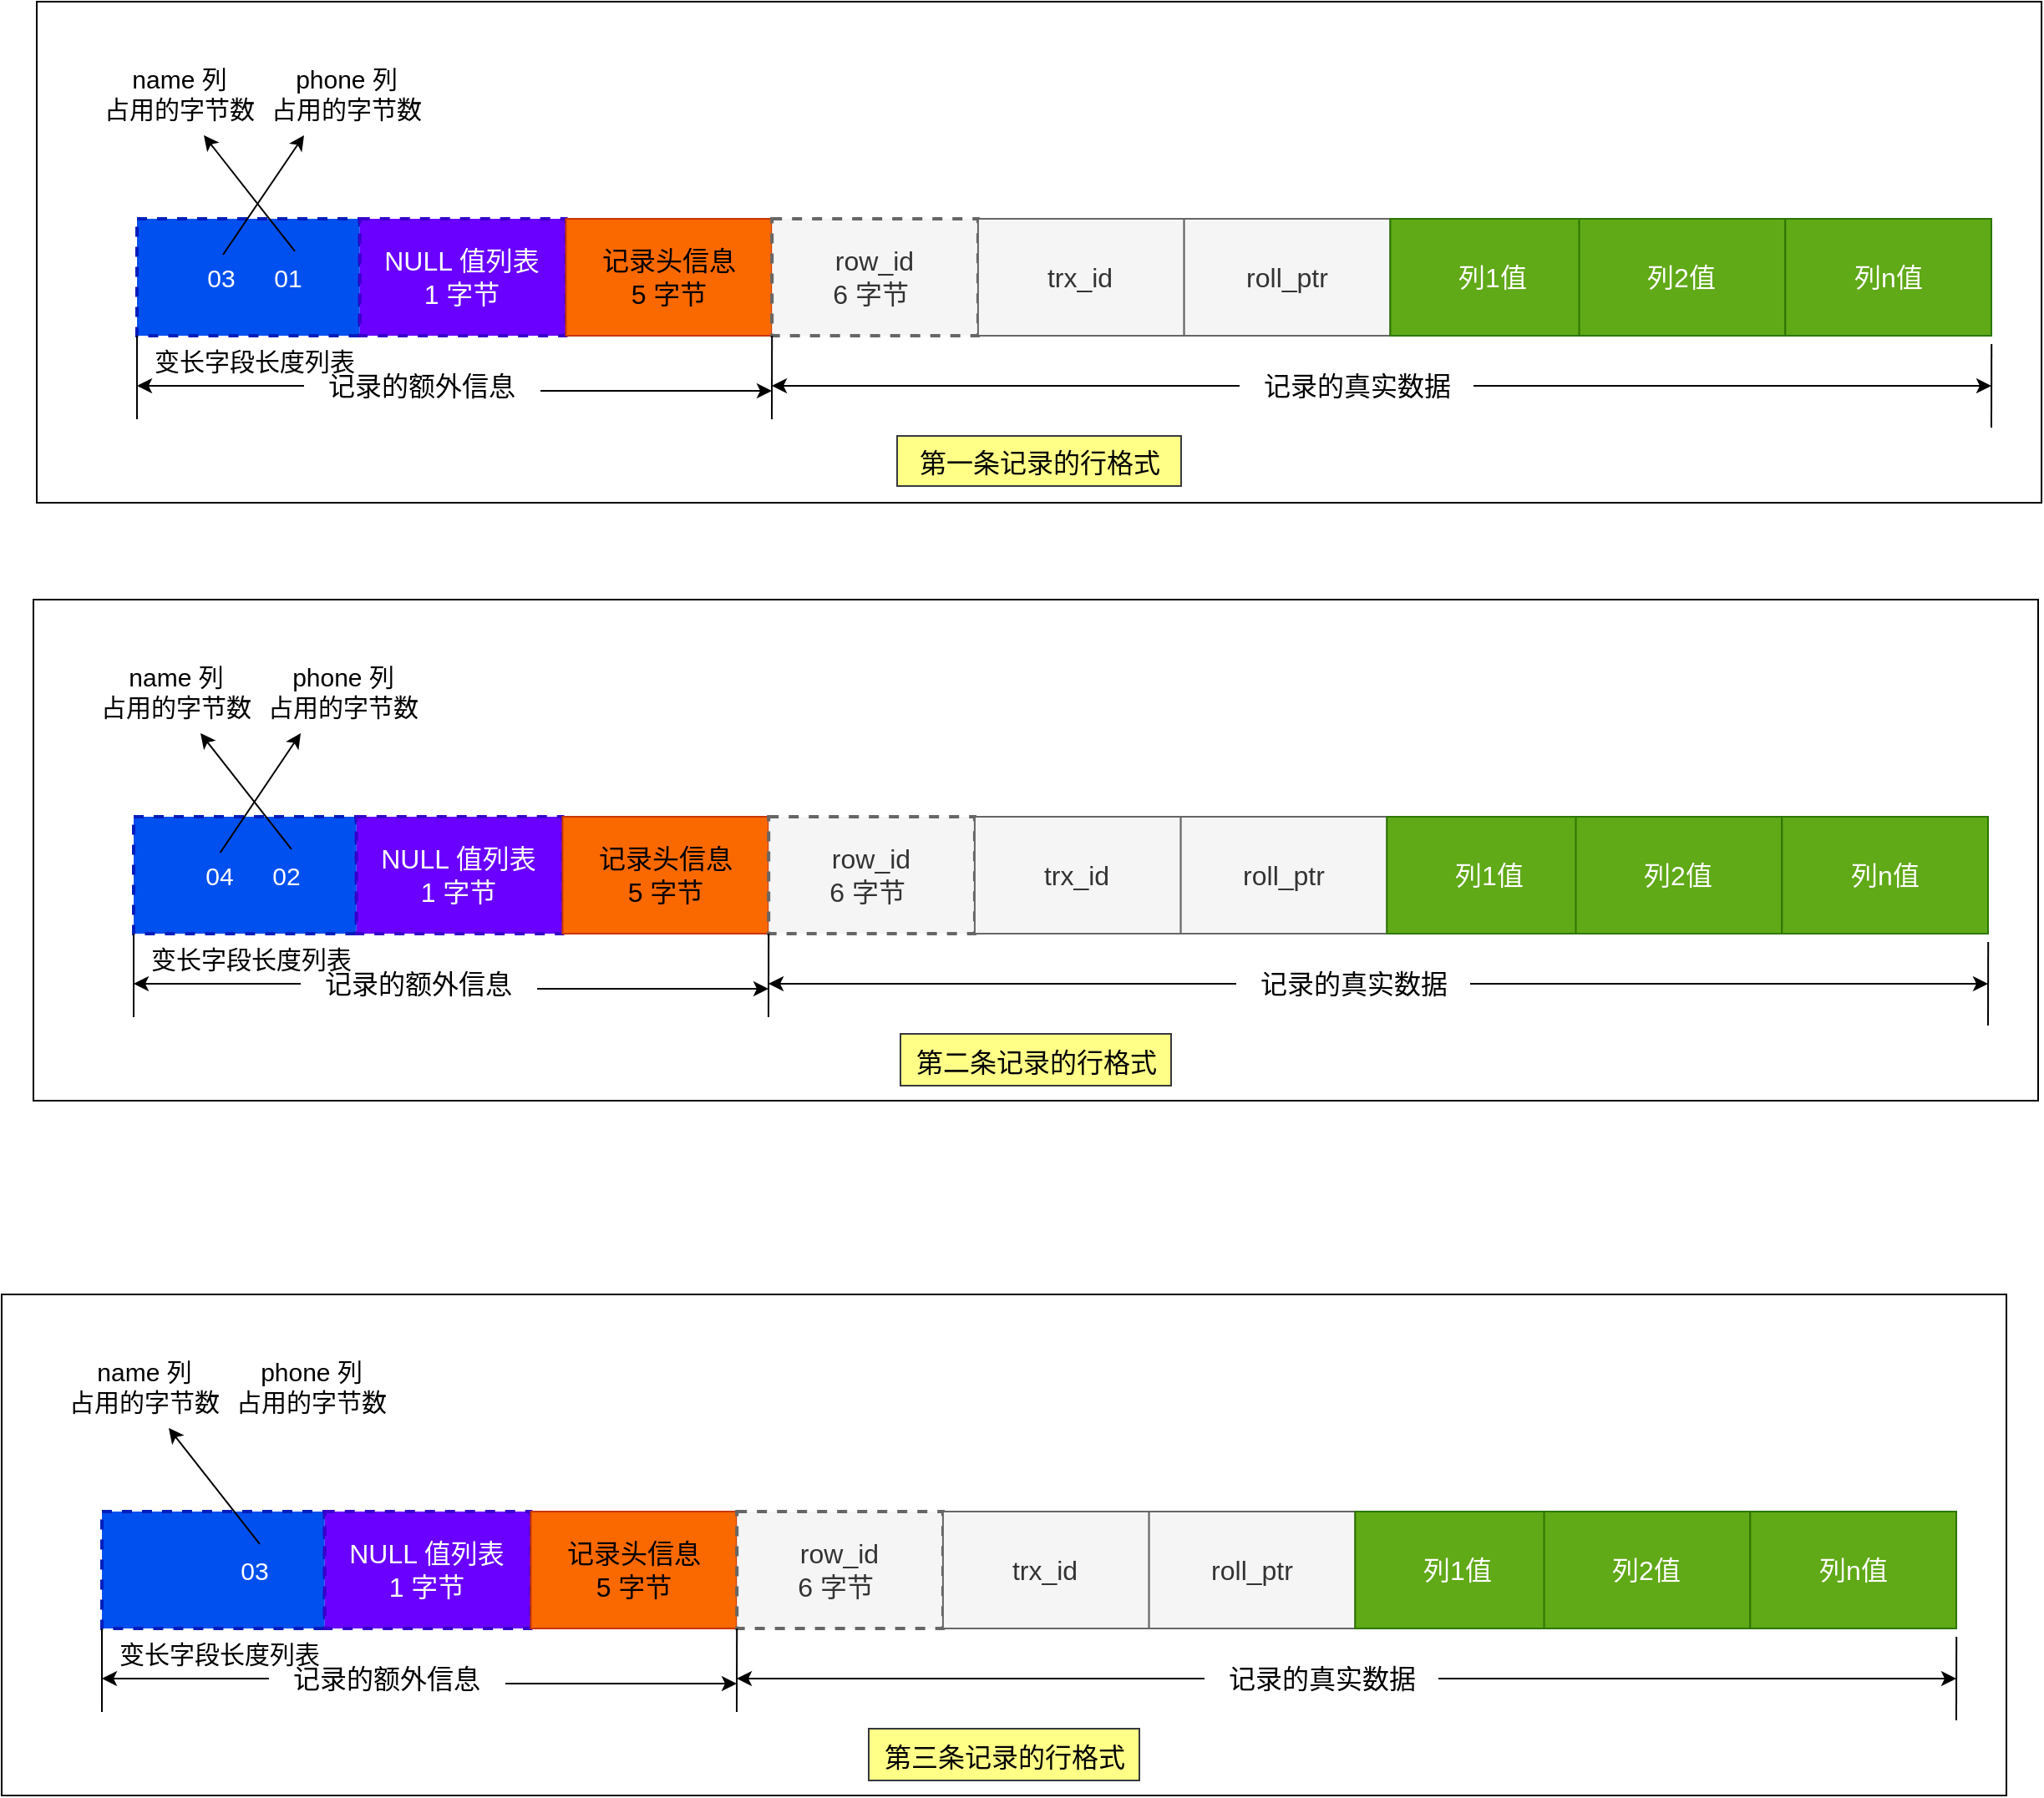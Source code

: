 <mxfile version="20.6.0" type="github">
  <diagram id="TFU0vqkp-2IsttmCBBWK" name="第 1 页">
    <mxGraphModel dx="2311" dy="1909" grid="0" gridSize="10" guides="1" tooltips="1" connect="1" arrows="1" fold="1" page="1" pageScale="1" pageWidth="827" pageHeight="1169" math="0" shadow="0">
      <root>
        <mxCell id="0" />
        <mxCell id="1" parent="0" />
        <mxCell id="m-IsovbwXnfLOHWnZobj-20" value="" style="rounded=0;whiteSpace=wrap;html=1;labelBackgroundColor=none;fontSize=15;fontColor=#FFFFFF;" vertex="1" parent="1">
          <mxGeometry x="-20" y="-10" width="1200" height="300" as="geometry" />
        </mxCell>
        <mxCell id="m-IsovbwXnfLOHWnZobj-1" value="" style="rounded=0;whiteSpace=wrap;html=1;dashed=1;fontSize=16;strokeWidth=2;fillColor=#0050ef;fontColor=#ffffff;strokeColor=#001DBC;" vertex="1" parent="1">
          <mxGeometry x="40" y="120" width="133.36" height="70" as="geometry" />
        </mxCell>
        <mxCell id="m-IsovbwXnfLOHWnZobj-2" value="NULL 值列表&lt;br style=&quot;font-size: 16px;&quot;&gt;1 字节" style="rounded=0;whiteSpace=wrap;html=1;dashed=1;fontSize=16;strokeWidth=2;fillColor=#6a00ff;fontColor=#ffffff;strokeColor=#3700CC;" vertex="1" parent="1">
          <mxGeometry x="173.364" y="120" width="123.364" height="70" as="geometry" />
        </mxCell>
        <mxCell id="m-IsovbwXnfLOHWnZobj-3" value="记录头信息&lt;br style=&quot;font-size: 16px;&quot;&gt;5 字节" style="rounded=0;whiteSpace=wrap;html=1;fontSize=16;fillColor=#fa6800;fontColor=#000000;strokeColor=#C73500;" vertex="1" parent="1">
          <mxGeometry x="296.729" y="120" width="123.364" height="70" as="geometry" />
        </mxCell>
        <mxCell id="m-IsovbwXnfLOHWnZobj-4" value="row_id&lt;br style=&quot;font-size: 16px;&quot;&gt;6 字节&amp;nbsp;" style="rounded=0;whiteSpace=wrap;html=1;dashed=1;fontSize=16;fillColor=#f5f5f5;fontColor=#333333;strokeColor=#666666;strokeWidth=2;" vertex="1" parent="1">
          <mxGeometry x="420.093" y="120" width="123.364" height="70" as="geometry" />
        </mxCell>
        <mxCell id="m-IsovbwXnfLOHWnZobj-5" value="trx_id" style="rounded=0;whiteSpace=wrap;html=1;fontSize=16;fillColor=#f5f5f5;fontColor=#333333;strokeColor=#666666;" vertex="1" parent="1">
          <mxGeometry x="543.458" y="120" width="123.364" height="70" as="geometry" />
        </mxCell>
        <mxCell id="m-IsovbwXnfLOHWnZobj-6" value="roll_ptr" style="rounded=0;whiteSpace=wrap;html=1;fontSize=16;fillColor=#f5f5f5;fontColor=#333333;strokeColor=#666666;" vertex="1" parent="1">
          <mxGeometry x="666.822" y="120" width="123.364" height="70" as="geometry" />
        </mxCell>
        <mxCell id="m-IsovbwXnfLOHWnZobj-7" value="列1值" style="rounded=0;whiteSpace=wrap;html=1;fontSize=16;fillColor=#60a917;fontColor=#ffffff;strokeColor=#2D7600;" vertex="1" parent="1">
          <mxGeometry x="790.187" y="120" width="123.364" height="70" as="geometry" />
        </mxCell>
        <mxCell id="m-IsovbwXnfLOHWnZobj-8" value="列2值" style="rounded=0;whiteSpace=wrap;html=1;fontSize=16;fillColor=#60a917;fontColor=#ffffff;strokeColor=#2D7600;" vertex="1" parent="1">
          <mxGeometry x="903.271" y="120" width="123.364" height="70" as="geometry" />
        </mxCell>
        <mxCell id="m-IsovbwXnfLOHWnZobj-9" value="列n值" style="rounded=0;whiteSpace=wrap;html=1;fontSize=16;fillColor=#60a917;fontColor=#ffffff;strokeColor=#2D7600;" vertex="1" parent="1">
          <mxGeometry x="1026.636" y="120" width="123.364" height="70" as="geometry" />
        </mxCell>
        <mxCell id="m-IsovbwXnfLOHWnZobj-10" value="" style="endArrow=none;html=1;rounded=0;fontSize=16;entryX=0;entryY=1;entryDx=0;entryDy=0;" edge="1" parent="1" target="m-IsovbwXnfLOHWnZobj-1">
          <mxGeometry width="50" height="50" relative="1" as="geometry">
            <mxPoint x="40" y="240" as="sourcePoint" />
            <mxPoint x="90" y="220" as="targetPoint" />
          </mxGeometry>
        </mxCell>
        <mxCell id="m-IsovbwXnfLOHWnZobj-11" value="" style="endArrow=none;html=1;rounded=0;fontSize=16;entryX=1;entryY=1;entryDx=0;entryDy=0;" edge="1" parent="1" target="m-IsovbwXnfLOHWnZobj-3">
          <mxGeometry width="50" height="50" relative="1" as="geometry">
            <mxPoint x="420" y="240" as="sourcePoint" />
            <mxPoint x="500" y="230" as="targetPoint" />
          </mxGeometry>
        </mxCell>
        <mxCell id="m-IsovbwXnfLOHWnZobj-12" value="记录的额外信息" style="text;html=1;align=center;verticalAlign=middle;resizable=0;points=[];autosize=1;strokeColor=none;fillColor=none;fontSize=16;" vertex="1" parent="1">
          <mxGeometry x="140" y="205" width="140" height="30" as="geometry" />
        </mxCell>
        <mxCell id="m-IsovbwXnfLOHWnZobj-13" value="" style="endArrow=none;html=1;rounded=0;fontSize=16;entryX=1;entryY=1;entryDx=0;entryDy=0;" edge="1" parent="1">
          <mxGeometry width="50" height="50" relative="1" as="geometry">
            <mxPoint x="1150" y="245" as="sourcePoint" />
            <mxPoint x="1150.093" y="195" as="targetPoint" />
          </mxGeometry>
        </mxCell>
        <mxCell id="m-IsovbwXnfLOHWnZobj-14" value="记录的真实数据" style="text;html=1;align=center;verticalAlign=middle;resizable=0;points=[];autosize=1;strokeColor=none;fillColor=none;fontSize=16;" vertex="1" parent="1">
          <mxGeometry x="700" y="205" width="140" height="30" as="geometry" />
        </mxCell>
        <mxCell id="m-IsovbwXnfLOHWnZobj-15" value="" style="endArrow=classic;html=1;rounded=0;fontSize=16;exitX=1.011;exitY=0.6;exitDx=0;exitDy=0;exitPerimeter=0;" edge="1" parent="1" source="m-IsovbwXnfLOHWnZobj-12">
          <mxGeometry width="50" height="50" relative="1" as="geometry">
            <mxPoint x="330" y="340" as="sourcePoint" />
            <mxPoint x="420" y="223" as="targetPoint" />
          </mxGeometry>
        </mxCell>
        <mxCell id="m-IsovbwXnfLOHWnZobj-16" value="" style="endArrow=classic;html=1;rounded=0;fontSize=16;" edge="1" parent="1" source="m-IsovbwXnfLOHWnZobj-12">
          <mxGeometry width="50" height="50" relative="1" as="geometry">
            <mxPoint x="140" y="350" as="sourcePoint" />
            <mxPoint x="40" y="220" as="targetPoint" />
          </mxGeometry>
        </mxCell>
        <mxCell id="m-IsovbwXnfLOHWnZobj-17" value="" style="endArrow=classic;html=1;rounded=0;fontSize=16;" edge="1" parent="1" source="m-IsovbwXnfLOHWnZobj-14">
          <mxGeometry width="50" height="50" relative="1" as="geometry">
            <mxPoint x="650" y="340" as="sourcePoint" />
            <mxPoint x="420" y="220" as="targetPoint" />
          </mxGeometry>
        </mxCell>
        <mxCell id="m-IsovbwXnfLOHWnZobj-18" value="" style="endArrow=classic;html=1;rounded=0;fontSize=16;" edge="1" parent="1" source="m-IsovbwXnfLOHWnZobj-14">
          <mxGeometry width="50" height="50" relative="1" as="geometry">
            <mxPoint x="1050" y="270" as="sourcePoint" />
            <mxPoint x="1150" y="220" as="targetPoint" />
          </mxGeometry>
        </mxCell>
        <mxCell id="m-IsovbwXnfLOHWnZobj-19" value="变长字段长度列表" style="text;html=1;align=center;verticalAlign=middle;resizable=0;points=[];autosize=1;strokeColor=none;fillColor=none;fontSize=15;" vertex="1" parent="1">
          <mxGeometry x="40" y="190" width="140" height="30" as="geometry" />
        </mxCell>
        <mxCell id="m-IsovbwXnfLOHWnZobj-22" value="" style="endArrow=classic;html=1;rounded=0;fontSize=15;fontColor=#FFFFFF;exitX=0.538;exitY=0.05;exitDx=0;exitDy=0;exitPerimeter=0;" edge="1" parent="1" source="m-IsovbwXnfLOHWnZobj-23">
          <mxGeometry width="50" height="50" relative="1" as="geometry">
            <mxPoint x="130" y="-40" as="sourcePoint" />
            <mxPoint x="140" y="70" as="targetPoint" />
          </mxGeometry>
        </mxCell>
        <mxCell id="m-IsovbwXnfLOHWnZobj-23" value="03" style="text;html=1;align=center;verticalAlign=middle;resizable=0;points=[];autosize=1;strokeColor=none;fillColor=none;fontSize=15;fontColor=#FFFFFF;labelBackgroundColor=none;" vertex="1" parent="1">
          <mxGeometry x="70" y="140" width="40" height="30" as="geometry" />
        </mxCell>
        <mxCell id="m-IsovbwXnfLOHWnZobj-24" value="01" style="text;html=1;align=center;verticalAlign=middle;resizable=0;points=[];autosize=1;strokeColor=none;fillColor=none;fontSize=15;fontColor=#FFFFFF;labelBackgroundColor=none;" vertex="1" parent="1">
          <mxGeometry x="110" y="140" width="40" height="30" as="geometry" />
        </mxCell>
        <mxCell id="m-IsovbwXnfLOHWnZobj-25" value="phone 列&lt;br&gt;占用的字节数" style="text;html=1;align=center;verticalAlign=middle;resizable=0;points=[];autosize=1;strokeColor=none;fillColor=none;fontSize=15;fontColor=#000000;labelBackgroundColor=none;" vertex="1" parent="1">
          <mxGeometry x="110" y="20" width="110" height="50" as="geometry" />
        </mxCell>
        <mxCell id="m-IsovbwXnfLOHWnZobj-26" value="" style="endArrow=classic;html=1;rounded=0;fontSize=15;fontColor=#000000;exitX=0.613;exitY=-0.017;exitDx=0;exitDy=0;exitPerimeter=0;" edge="1" parent="1" source="m-IsovbwXnfLOHWnZobj-24">
          <mxGeometry width="50" height="50" relative="1" as="geometry">
            <mxPoint x="380" y="80" as="sourcePoint" />
            <mxPoint x="80" y="70" as="targetPoint" />
          </mxGeometry>
        </mxCell>
        <mxCell id="m-IsovbwXnfLOHWnZobj-27" value="name 列&lt;br&gt;占用的字节数" style="text;html=1;align=center;verticalAlign=middle;resizable=0;points=[];autosize=1;strokeColor=none;fillColor=none;fontSize=15;fontColor=#000000;labelBackgroundColor=none;" vertex="1" parent="1">
          <mxGeometry x="10" y="20" width="110" height="50" as="geometry" />
        </mxCell>
        <mxCell id="m-IsovbwXnfLOHWnZobj-28" value="&lt;span style=&quot;caret-color: rgb(184, 191, 198); font-family: &amp;quot;Helvetica Neue&amp;quot;, Helvetica, Arial, sans-serif; font-size: 16px; orphans: 4; text-align: start; text-size-adjust: auto;&quot;&gt;第一条记录的行格式&lt;/span&gt;" style="text;html=1;align=center;verticalAlign=middle;resizable=0;points=[];autosize=1;strokeColor=#36393d;fillColor=#ffff88;fontSize=15;labelBackgroundColor=none;" vertex="1" parent="1">
          <mxGeometry x="495" y="250" width="170" height="30" as="geometry" />
        </mxCell>
        <mxCell id="m-IsovbwXnfLOHWnZobj-29" value="" style="rounded=0;whiteSpace=wrap;html=1;labelBackgroundColor=none;fontSize=15;fontColor=#FFFFFF;" vertex="1" parent="1">
          <mxGeometry x="-22" y="348" width="1200" height="300" as="geometry" />
        </mxCell>
        <mxCell id="m-IsovbwXnfLOHWnZobj-30" value="" style="rounded=0;whiteSpace=wrap;html=1;dashed=1;fontSize=16;strokeWidth=2;fillColor=#0050ef;fontColor=#ffffff;strokeColor=#001DBC;" vertex="1" parent="1">
          <mxGeometry x="38" y="478" width="133.36" height="70" as="geometry" />
        </mxCell>
        <mxCell id="m-IsovbwXnfLOHWnZobj-31" value="NULL 值列表&lt;br style=&quot;font-size: 16px;&quot;&gt;1 字节" style="rounded=0;whiteSpace=wrap;html=1;dashed=1;fontSize=16;strokeWidth=2;fillColor=#6a00ff;fontColor=#ffffff;strokeColor=#3700CC;" vertex="1" parent="1">
          <mxGeometry x="171.364" y="478" width="123.364" height="70" as="geometry" />
        </mxCell>
        <mxCell id="m-IsovbwXnfLOHWnZobj-32" value="记录头信息&lt;br style=&quot;font-size: 16px;&quot;&gt;5 字节" style="rounded=0;whiteSpace=wrap;html=1;fontSize=16;fillColor=#fa6800;fontColor=#000000;strokeColor=#C73500;" vertex="1" parent="1">
          <mxGeometry x="294.729" y="478" width="123.364" height="70" as="geometry" />
        </mxCell>
        <mxCell id="m-IsovbwXnfLOHWnZobj-33" value="row_id&lt;br style=&quot;font-size: 16px;&quot;&gt;6 字节&amp;nbsp;" style="rounded=0;whiteSpace=wrap;html=1;dashed=1;fontSize=16;fillColor=#f5f5f5;fontColor=#333333;strokeColor=#666666;strokeWidth=2;" vertex="1" parent="1">
          <mxGeometry x="418.093" y="478" width="123.364" height="70" as="geometry" />
        </mxCell>
        <mxCell id="m-IsovbwXnfLOHWnZobj-34" value="trx_id" style="rounded=0;whiteSpace=wrap;html=1;fontSize=16;fillColor=#f5f5f5;fontColor=#333333;strokeColor=#666666;" vertex="1" parent="1">
          <mxGeometry x="541.458" y="478" width="123.364" height="70" as="geometry" />
        </mxCell>
        <mxCell id="m-IsovbwXnfLOHWnZobj-35" value="roll_ptr" style="rounded=0;whiteSpace=wrap;html=1;fontSize=16;fillColor=#f5f5f5;fontColor=#333333;strokeColor=#666666;" vertex="1" parent="1">
          <mxGeometry x="664.822" y="478" width="123.364" height="70" as="geometry" />
        </mxCell>
        <mxCell id="m-IsovbwXnfLOHWnZobj-36" value="列1值" style="rounded=0;whiteSpace=wrap;html=1;fontSize=16;fillColor=#60a917;fontColor=#ffffff;strokeColor=#2D7600;" vertex="1" parent="1">
          <mxGeometry x="788.187" y="478" width="123.364" height="70" as="geometry" />
        </mxCell>
        <mxCell id="m-IsovbwXnfLOHWnZobj-37" value="列2值" style="rounded=0;whiteSpace=wrap;html=1;fontSize=16;fillColor=#60a917;fontColor=#ffffff;strokeColor=#2D7600;" vertex="1" parent="1">
          <mxGeometry x="901.271" y="478" width="123.364" height="70" as="geometry" />
        </mxCell>
        <mxCell id="m-IsovbwXnfLOHWnZobj-38" value="列n值" style="rounded=0;whiteSpace=wrap;html=1;fontSize=16;fillColor=#60a917;fontColor=#ffffff;strokeColor=#2D7600;" vertex="1" parent="1">
          <mxGeometry x="1024.636" y="478" width="123.364" height="70" as="geometry" />
        </mxCell>
        <mxCell id="m-IsovbwXnfLOHWnZobj-39" value="" style="endArrow=none;html=1;rounded=0;fontSize=16;entryX=0;entryY=1;entryDx=0;entryDy=0;" edge="1" parent="1" target="m-IsovbwXnfLOHWnZobj-30">
          <mxGeometry width="50" height="50" relative="1" as="geometry">
            <mxPoint x="38" y="598" as="sourcePoint" />
            <mxPoint x="88" y="578" as="targetPoint" />
          </mxGeometry>
        </mxCell>
        <mxCell id="m-IsovbwXnfLOHWnZobj-40" value="" style="endArrow=none;html=1;rounded=0;fontSize=16;entryX=1;entryY=1;entryDx=0;entryDy=0;" edge="1" parent="1" target="m-IsovbwXnfLOHWnZobj-32">
          <mxGeometry width="50" height="50" relative="1" as="geometry">
            <mxPoint x="418" y="598" as="sourcePoint" />
            <mxPoint x="498" y="588" as="targetPoint" />
          </mxGeometry>
        </mxCell>
        <mxCell id="m-IsovbwXnfLOHWnZobj-41" value="记录的额外信息" style="text;html=1;align=center;verticalAlign=middle;resizable=0;points=[];autosize=1;strokeColor=none;fillColor=none;fontSize=16;" vertex="1" parent="1">
          <mxGeometry x="138" y="563" width="140" height="30" as="geometry" />
        </mxCell>
        <mxCell id="m-IsovbwXnfLOHWnZobj-42" value="" style="endArrow=none;html=1;rounded=0;fontSize=16;entryX=1;entryY=1;entryDx=0;entryDy=0;" edge="1" parent="1">
          <mxGeometry width="50" height="50" relative="1" as="geometry">
            <mxPoint x="1148" y="603" as="sourcePoint" />
            <mxPoint x="1148.093" y="553" as="targetPoint" />
          </mxGeometry>
        </mxCell>
        <mxCell id="m-IsovbwXnfLOHWnZobj-43" value="记录的真实数据" style="text;html=1;align=center;verticalAlign=middle;resizable=0;points=[];autosize=1;strokeColor=none;fillColor=none;fontSize=16;" vertex="1" parent="1">
          <mxGeometry x="698" y="563" width="140" height="30" as="geometry" />
        </mxCell>
        <mxCell id="m-IsovbwXnfLOHWnZobj-44" value="" style="endArrow=classic;html=1;rounded=0;fontSize=16;exitX=1.011;exitY=0.6;exitDx=0;exitDy=0;exitPerimeter=0;" edge="1" parent="1" source="m-IsovbwXnfLOHWnZobj-41">
          <mxGeometry width="50" height="50" relative="1" as="geometry">
            <mxPoint x="328" y="698" as="sourcePoint" />
            <mxPoint x="418" y="581" as="targetPoint" />
          </mxGeometry>
        </mxCell>
        <mxCell id="m-IsovbwXnfLOHWnZobj-45" value="" style="endArrow=classic;html=1;rounded=0;fontSize=16;" edge="1" parent="1" source="m-IsovbwXnfLOHWnZobj-41">
          <mxGeometry width="50" height="50" relative="1" as="geometry">
            <mxPoint x="138" y="708" as="sourcePoint" />
            <mxPoint x="38" y="578" as="targetPoint" />
          </mxGeometry>
        </mxCell>
        <mxCell id="m-IsovbwXnfLOHWnZobj-46" value="" style="endArrow=classic;html=1;rounded=0;fontSize=16;" edge="1" parent="1" source="m-IsovbwXnfLOHWnZobj-43">
          <mxGeometry width="50" height="50" relative="1" as="geometry">
            <mxPoint x="648" y="698" as="sourcePoint" />
            <mxPoint x="418" y="578" as="targetPoint" />
          </mxGeometry>
        </mxCell>
        <mxCell id="m-IsovbwXnfLOHWnZobj-47" value="" style="endArrow=classic;html=1;rounded=0;fontSize=16;" edge="1" parent="1" source="m-IsovbwXnfLOHWnZobj-43">
          <mxGeometry width="50" height="50" relative="1" as="geometry">
            <mxPoint x="1048" y="628" as="sourcePoint" />
            <mxPoint x="1148" y="578" as="targetPoint" />
          </mxGeometry>
        </mxCell>
        <mxCell id="m-IsovbwXnfLOHWnZobj-48" value="变长字段长度列表" style="text;html=1;align=center;verticalAlign=middle;resizable=0;points=[];autosize=1;strokeColor=none;fillColor=none;fontSize=15;" vertex="1" parent="1">
          <mxGeometry x="38" y="548" width="140" height="30" as="geometry" />
        </mxCell>
        <mxCell id="m-IsovbwXnfLOHWnZobj-49" value="" style="endArrow=classic;html=1;rounded=0;fontSize=15;fontColor=#FFFFFF;exitX=0.538;exitY=0.05;exitDx=0;exitDy=0;exitPerimeter=0;" edge="1" parent="1" source="m-IsovbwXnfLOHWnZobj-50">
          <mxGeometry width="50" height="50" relative="1" as="geometry">
            <mxPoint x="128" y="318" as="sourcePoint" />
            <mxPoint x="138" y="428" as="targetPoint" />
          </mxGeometry>
        </mxCell>
        <mxCell id="m-IsovbwXnfLOHWnZobj-50" value="04" style="text;html=1;align=center;verticalAlign=middle;resizable=0;points=[];autosize=1;strokeColor=none;fillColor=none;fontSize=15;fontColor=#FFFFFF;labelBackgroundColor=none;" vertex="1" parent="1">
          <mxGeometry x="71" y="498" width="35" height="30" as="geometry" />
        </mxCell>
        <mxCell id="m-IsovbwXnfLOHWnZobj-51" value="02" style="text;html=1;align=center;verticalAlign=middle;resizable=0;points=[];autosize=1;strokeColor=none;fillColor=none;fontSize=15;fontColor=#FFFFFF;labelBackgroundColor=none;" vertex="1" parent="1">
          <mxGeometry x="111" y="498" width="35" height="30" as="geometry" />
        </mxCell>
        <mxCell id="m-IsovbwXnfLOHWnZobj-52" value="phone 列&lt;br&gt;占用的字节数" style="text;html=1;align=center;verticalAlign=middle;resizable=0;points=[];autosize=1;strokeColor=none;fillColor=none;fontSize=15;fontColor=#000000;labelBackgroundColor=none;" vertex="1" parent="1">
          <mxGeometry x="108" y="378" width="110" height="50" as="geometry" />
        </mxCell>
        <mxCell id="m-IsovbwXnfLOHWnZobj-53" value="" style="endArrow=classic;html=1;rounded=0;fontSize=15;fontColor=#000000;exitX=0.613;exitY=-0.017;exitDx=0;exitDy=0;exitPerimeter=0;" edge="1" parent="1" source="m-IsovbwXnfLOHWnZobj-51">
          <mxGeometry width="50" height="50" relative="1" as="geometry">
            <mxPoint x="378" y="438" as="sourcePoint" />
            <mxPoint x="78" y="428" as="targetPoint" />
          </mxGeometry>
        </mxCell>
        <mxCell id="m-IsovbwXnfLOHWnZobj-54" value="name 列&lt;br&gt;占用的字节数" style="text;html=1;align=center;verticalAlign=middle;resizable=0;points=[];autosize=1;strokeColor=none;fillColor=none;fontSize=15;fontColor=#000000;labelBackgroundColor=none;" vertex="1" parent="1">
          <mxGeometry x="8" y="378" width="110" height="50" as="geometry" />
        </mxCell>
        <mxCell id="m-IsovbwXnfLOHWnZobj-55" value="&lt;span style=&quot;caret-color: rgb(184, 191, 198); font-family: &amp;quot;Helvetica Neue&amp;quot;, Helvetica, Arial, sans-serif; font-size: 16px; orphans: 4; text-align: start; text-size-adjust: auto;&quot;&gt;第二条记录的行格式&lt;/span&gt;" style="text;html=1;align=center;verticalAlign=middle;resizable=0;points=[];autosize=1;strokeColor=#36393d;fillColor=#ffff88;fontSize=15;labelBackgroundColor=none;" vertex="1" parent="1">
          <mxGeometry x="497" y="608" width="162" height="31" as="geometry" />
        </mxCell>
        <mxCell id="m-IsovbwXnfLOHWnZobj-56" value="" style="rounded=0;whiteSpace=wrap;html=1;labelBackgroundColor=none;fontSize=15;fontColor=#FFFFFF;" vertex="1" parent="1">
          <mxGeometry x="-41" y="764" width="1200" height="300" as="geometry" />
        </mxCell>
        <mxCell id="m-IsovbwXnfLOHWnZobj-57" value="" style="rounded=0;whiteSpace=wrap;html=1;dashed=1;fontSize=16;strokeWidth=2;fillColor=#0050ef;fontColor=#ffffff;strokeColor=#001DBC;" vertex="1" parent="1">
          <mxGeometry x="19" y="894" width="133.36" height="70" as="geometry" />
        </mxCell>
        <mxCell id="m-IsovbwXnfLOHWnZobj-58" value="NULL 值列表&lt;br style=&quot;font-size: 16px;&quot;&gt;1 字节" style="rounded=0;whiteSpace=wrap;html=1;dashed=1;fontSize=16;strokeWidth=2;fillColor=#6a00ff;fontColor=#ffffff;strokeColor=#3700CC;" vertex="1" parent="1">
          <mxGeometry x="152.364" y="894" width="123.364" height="70" as="geometry" />
        </mxCell>
        <mxCell id="m-IsovbwXnfLOHWnZobj-59" value="记录头信息&lt;br style=&quot;font-size: 16px;&quot;&gt;5 字节" style="rounded=0;whiteSpace=wrap;html=1;fontSize=16;fillColor=#fa6800;fontColor=#000000;strokeColor=#C73500;" vertex="1" parent="1">
          <mxGeometry x="275.729" y="894" width="123.364" height="70" as="geometry" />
        </mxCell>
        <mxCell id="m-IsovbwXnfLOHWnZobj-60" value="row_id&lt;br style=&quot;font-size: 16px;&quot;&gt;6 字节&amp;nbsp;" style="rounded=0;whiteSpace=wrap;html=1;dashed=1;fontSize=16;fillColor=#f5f5f5;fontColor=#333333;strokeColor=#666666;strokeWidth=2;" vertex="1" parent="1">
          <mxGeometry x="399.093" y="894" width="123.364" height="70" as="geometry" />
        </mxCell>
        <mxCell id="m-IsovbwXnfLOHWnZobj-61" value="trx_id" style="rounded=0;whiteSpace=wrap;html=1;fontSize=16;fillColor=#f5f5f5;fontColor=#333333;strokeColor=#666666;" vertex="1" parent="1">
          <mxGeometry x="522.458" y="894" width="123.364" height="70" as="geometry" />
        </mxCell>
        <mxCell id="m-IsovbwXnfLOHWnZobj-62" value="roll_ptr" style="rounded=0;whiteSpace=wrap;html=1;fontSize=16;fillColor=#f5f5f5;fontColor=#333333;strokeColor=#666666;" vertex="1" parent="1">
          <mxGeometry x="645.822" y="894" width="123.364" height="70" as="geometry" />
        </mxCell>
        <mxCell id="m-IsovbwXnfLOHWnZobj-63" value="列1值" style="rounded=0;whiteSpace=wrap;html=1;fontSize=16;fillColor=#60a917;fontColor=#ffffff;strokeColor=#2D7600;" vertex="1" parent="1">
          <mxGeometry x="769.187" y="894" width="123.364" height="70" as="geometry" />
        </mxCell>
        <mxCell id="m-IsovbwXnfLOHWnZobj-64" value="列2值" style="rounded=0;whiteSpace=wrap;html=1;fontSize=16;fillColor=#60a917;fontColor=#ffffff;strokeColor=#2D7600;" vertex="1" parent="1">
          <mxGeometry x="882.271" y="894" width="123.364" height="70" as="geometry" />
        </mxCell>
        <mxCell id="m-IsovbwXnfLOHWnZobj-65" value="列n值" style="rounded=0;whiteSpace=wrap;html=1;fontSize=16;fillColor=#60a917;fontColor=#ffffff;strokeColor=#2D7600;" vertex="1" parent="1">
          <mxGeometry x="1005.636" y="894" width="123.364" height="70" as="geometry" />
        </mxCell>
        <mxCell id="m-IsovbwXnfLOHWnZobj-66" value="" style="endArrow=none;html=1;rounded=0;fontSize=16;entryX=0;entryY=1;entryDx=0;entryDy=0;" edge="1" parent="1" target="m-IsovbwXnfLOHWnZobj-57">
          <mxGeometry width="50" height="50" relative="1" as="geometry">
            <mxPoint x="19" y="1014" as="sourcePoint" />
            <mxPoint x="69" y="994" as="targetPoint" />
          </mxGeometry>
        </mxCell>
        <mxCell id="m-IsovbwXnfLOHWnZobj-67" value="" style="endArrow=none;html=1;rounded=0;fontSize=16;entryX=1;entryY=1;entryDx=0;entryDy=0;" edge="1" parent="1" target="m-IsovbwXnfLOHWnZobj-59">
          <mxGeometry width="50" height="50" relative="1" as="geometry">
            <mxPoint x="399" y="1014" as="sourcePoint" />
            <mxPoint x="479" y="1004" as="targetPoint" />
          </mxGeometry>
        </mxCell>
        <mxCell id="m-IsovbwXnfLOHWnZobj-68" value="记录的额外信息" style="text;html=1;align=center;verticalAlign=middle;resizable=0;points=[];autosize=1;strokeColor=none;fillColor=none;fontSize=16;" vertex="1" parent="1">
          <mxGeometry x="119" y="979" width="140" height="30" as="geometry" />
        </mxCell>
        <mxCell id="m-IsovbwXnfLOHWnZobj-69" value="" style="endArrow=none;html=1;rounded=0;fontSize=16;entryX=1;entryY=1;entryDx=0;entryDy=0;" edge="1" parent="1">
          <mxGeometry width="50" height="50" relative="1" as="geometry">
            <mxPoint x="1129" y="1019" as="sourcePoint" />
            <mxPoint x="1129.093" y="969" as="targetPoint" />
          </mxGeometry>
        </mxCell>
        <mxCell id="m-IsovbwXnfLOHWnZobj-70" value="记录的真实数据" style="text;html=1;align=center;verticalAlign=middle;resizable=0;points=[];autosize=1;strokeColor=none;fillColor=none;fontSize=16;" vertex="1" parent="1">
          <mxGeometry x="679" y="979" width="140" height="30" as="geometry" />
        </mxCell>
        <mxCell id="m-IsovbwXnfLOHWnZobj-71" value="" style="endArrow=classic;html=1;rounded=0;fontSize=16;exitX=1.011;exitY=0.6;exitDx=0;exitDy=0;exitPerimeter=0;" edge="1" parent="1" source="m-IsovbwXnfLOHWnZobj-68">
          <mxGeometry width="50" height="50" relative="1" as="geometry">
            <mxPoint x="309" y="1114" as="sourcePoint" />
            <mxPoint x="399" y="997" as="targetPoint" />
          </mxGeometry>
        </mxCell>
        <mxCell id="m-IsovbwXnfLOHWnZobj-72" value="" style="endArrow=classic;html=1;rounded=0;fontSize=16;" edge="1" parent="1" source="m-IsovbwXnfLOHWnZobj-68">
          <mxGeometry width="50" height="50" relative="1" as="geometry">
            <mxPoint x="119" y="1124" as="sourcePoint" />
            <mxPoint x="19" y="994" as="targetPoint" />
          </mxGeometry>
        </mxCell>
        <mxCell id="m-IsovbwXnfLOHWnZobj-73" value="" style="endArrow=classic;html=1;rounded=0;fontSize=16;" edge="1" parent="1" source="m-IsovbwXnfLOHWnZobj-70">
          <mxGeometry width="50" height="50" relative="1" as="geometry">
            <mxPoint x="629" y="1114" as="sourcePoint" />
            <mxPoint x="399" y="994" as="targetPoint" />
          </mxGeometry>
        </mxCell>
        <mxCell id="m-IsovbwXnfLOHWnZobj-74" value="" style="endArrow=classic;html=1;rounded=0;fontSize=16;" edge="1" parent="1" source="m-IsovbwXnfLOHWnZobj-70">
          <mxGeometry width="50" height="50" relative="1" as="geometry">
            <mxPoint x="1029" y="1044" as="sourcePoint" />
            <mxPoint x="1129" y="994" as="targetPoint" />
          </mxGeometry>
        </mxCell>
        <mxCell id="m-IsovbwXnfLOHWnZobj-75" value="变长字段长度列表" style="text;html=1;align=center;verticalAlign=middle;resizable=0;points=[];autosize=1;strokeColor=none;fillColor=none;fontSize=15;" vertex="1" parent="1">
          <mxGeometry x="19" y="964" width="140" height="30" as="geometry" />
        </mxCell>
        <mxCell id="m-IsovbwXnfLOHWnZobj-78" value="03" style="text;html=1;align=center;verticalAlign=middle;resizable=0;points=[];autosize=1;strokeColor=none;fillColor=none;fontSize=15;fontColor=#FFFFFF;labelBackgroundColor=none;" vertex="1" parent="1">
          <mxGeometry x="92" y="914" width="35" height="30" as="geometry" />
        </mxCell>
        <mxCell id="m-IsovbwXnfLOHWnZobj-79" value="phone 列&lt;br&gt;占用的字节数" style="text;html=1;align=center;verticalAlign=middle;resizable=0;points=[];autosize=1;strokeColor=none;fillColor=none;fontSize=15;fontColor=#000000;labelBackgroundColor=none;" vertex="1" parent="1">
          <mxGeometry x="89" y="794" width="110" height="50" as="geometry" />
        </mxCell>
        <mxCell id="m-IsovbwXnfLOHWnZobj-80" value="" style="endArrow=classic;html=1;rounded=0;fontSize=15;fontColor=#000000;exitX=0.613;exitY=-0.017;exitDx=0;exitDy=0;exitPerimeter=0;" edge="1" parent="1" source="m-IsovbwXnfLOHWnZobj-78">
          <mxGeometry width="50" height="50" relative="1" as="geometry">
            <mxPoint x="359" y="854" as="sourcePoint" />
            <mxPoint x="59" y="844" as="targetPoint" />
          </mxGeometry>
        </mxCell>
        <mxCell id="m-IsovbwXnfLOHWnZobj-81" value="name 列&lt;br&gt;占用的字节数" style="text;html=1;align=center;verticalAlign=middle;resizable=0;points=[];autosize=1;strokeColor=none;fillColor=none;fontSize=15;fontColor=#000000;labelBackgroundColor=none;" vertex="1" parent="1">
          <mxGeometry x="-11" y="794" width="110" height="50" as="geometry" />
        </mxCell>
        <mxCell id="m-IsovbwXnfLOHWnZobj-82" value="&lt;span style=&quot;caret-color: rgb(184, 191, 198); font-family: &amp;quot;Helvetica Neue&amp;quot;, Helvetica, Arial, sans-serif; font-size: 16px; orphans: 4; text-align: start; text-size-adjust: auto;&quot;&gt;第三条记录的行格式&lt;/span&gt;" style="text;html=1;align=center;verticalAlign=middle;resizable=0;points=[];autosize=1;strokeColor=#36393d;fillColor=#ffff88;fontSize=15;labelBackgroundColor=none;" vertex="1" parent="1">
          <mxGeometry x="478" y="1024" width="162" height="31" as="geometry" />
        </mxCell>
      </root>
    </mxGraphModel>
  </diagram>
</mxfile>
